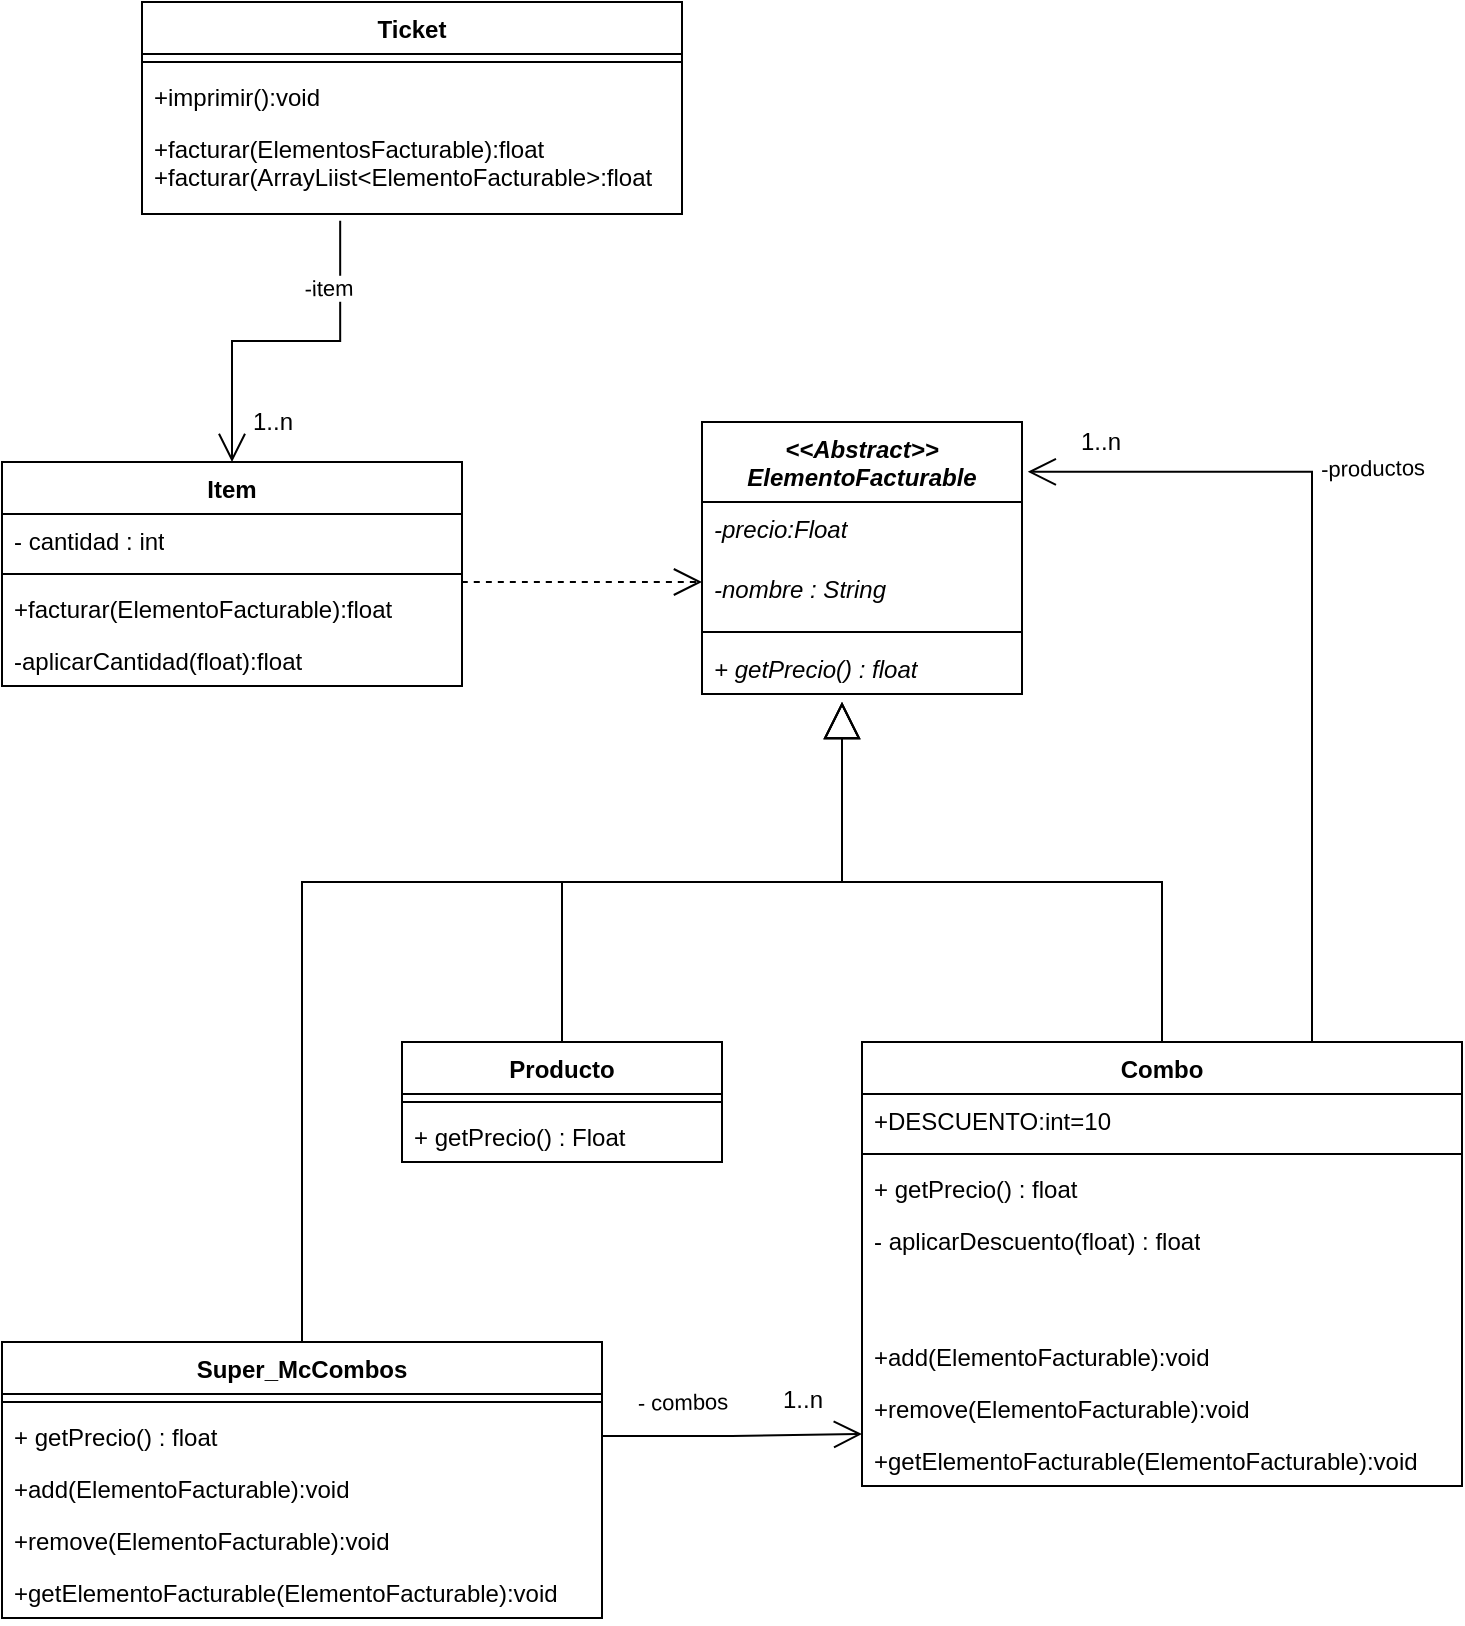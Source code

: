 <mxfile scale="1" border="0" version="24.4.4" type="device" pages="2">
  <diagram id="orc8ZMY6p3qLg9gD0FWP" name="uml ">
    <mxGraphModel dx="880" dy="1675" grid="1" gridSize="10" guides="1" tooltips="1" connect="1" arrows="1" fold="1" page="1" pageScale="1" pageWidth="827" pageHeight="1169" math="0" shadow="0">
      <root>
        <mxCell id="0" />
        <mxCell id="1" parent="0" />
        <mxCell id="GDyEz23u9EBB7qL83upr-1" value="Producto" style="swimlane;fontStyle=1;align=center;verticalAlign=top;childLayout=stackLayout;horizontal=1;startSize=26;horizontalStack=0;resizeParent=1;resizeParentMax=0;resizeLast=0;collapsible=1;marginBottom=0;whiteSpace=wrap;html=1;" parent="1" vertex="1">
          <mxGeometry x="240" y="320" width="160" height="60" as="geometry" />
        </mxCell>
        <mxCell id="GDyEz23u9EBB7qL83upr-4" value="" style="line;strokeWidth=1;fillColor=none;align=left;verticalAlign=middle;spacingTop=-1;spacingLeft=3;spacingRight=3;rotatable=0;labelPosition=right;points=[];portConstraint=eastwest;strokeColor=inherit;" parent="GDyEz23u9EBB7qL83upr-1" vertex="1">
          <mxGeometry y="26" width="160" height="8" as="geometry" />
        </mxCell>
        <mxCell id="GDyEz23u9EBB7qL83upr-6" value="+ getPrecio() : Float" style="text;strokeColor=none;fillColor=none;align=left;verticalAlign=top;spacingLeft=4;spacingRight=4;overflow=hidden;rotatable=0;points=[[0,0.5],[1,0.5]];portConstraint=eastwest;whiteSpace=wrap;html=1;" parent="GDyEz23u9EBB7qL83upr-1" vertex="1">
          <mxGeometry y="34" width="160" height="26" as="geometry" />
        </mxCell>
        <mxCell id="GDyEz23u9EBB7qL83upr-7" value="Ticket" style="swimlane;fontStyle=1;align=center;verticalAlign=top;childLayout=stackLayout;horizontal=1;startSize=26;horizontalStack=0;resizeParent=1;resizeParentMax=0;resizeLast=0;collapsible=1;marginBottom=0;whiteSpace=wrap;html=1;" parent="1" vertex="1">
          <mxGeometry x="110" y="-200" width="270" height="106" as="geometry" />
        </mxCell>
        <mxCell id="GDyEz23u9EBB7qL83upr-8" value="" style="line;strokeWidth=1;fillColor=none;align=left;verticalAlign=middle;spacingTop=-1;spacingLeft=3;spacingRight=3;rotatable=0;labelPosition=right;points=[];portConstraint=eastwest;strokeColor=inherit;" parent="GDyEz23u9EBB7qL83upr-7" vertex="1">
          <mxGeometry y="26" width="270" height="8" as="geometry" />
        </mxCell>
        <mxCell id="_eo5qt9s9OlU-vngNVqA-1" value="+imprimir():void" style="text;strokeColor=none;fillColor=none;align=left;verticalAlign=top;spacingLeft=4;spacingRight=4;overflow=hidden;rotatable=0;points=[[0,0.5],[1,0.5]];portConstraint=eastwest;whiteSpace=wrap;html=1;" parent="GDyEz23u9EBB7qL83upr-7" vertex="1">
          <mxGeometry y="34" width="270" height="26" as="geometry" />
        </mxCell>
        <mxCell id="GDyEz23u9EBB7qL83upr-9" value="+facturar(ElementosFacturable):float&lt;span style=&quot;color: rgba(0, 0, 0, 0); font-family: monospace; font-size: 0px; text-wrap: nowrap;&quot;&gt;%3CmxGraphModel%3E%3Croot%3E%3CmxCell%20id%3D%220%22%2F%3E%3CmxCell%20id%3D%221%22%20parent%3D%220%22%2F%3E%3CmxCell%20id%3D%222%22%20value%3D%22%2Badd(Ele%26lt%3Bspan%20style%3D%26quot%3Bcolor%3A%20rgba(0%2C%200%2C%200%2C%200)%3B%20font-family%3A%20monospace%3B%20font-size%3A%200px%3B%20text-wrap%3A%20nowrap%3B%26quot%3B%26gt%3B%253CmxGraphModel%253E%253Croot%253E%253CmxCell%2520id%253D%25220%2522%252F%253E%253CmxCell%2520id%253D%25221%2522%2520parent%253D%25220%2522%252F%253E%253CmxCell%2520id%253D%25222%2522%2520value%253D%2522%252B%2520getPrecio()%2520%253A%2520float%2522%2520style%253D%2522text%253BstrokeColor%253Dnone%253BfillColor%253Dnone%253Balign%253Dleft%253BverticalAlign%253Dtop%253BspacingLeft%253D4%253BspacingRight%253D4%253Boverflow%253Dhidden%253Brotatable%253D0%253Bpoints%253D%255B%255B0%252C0.5%255D%252C%255B1%252C0.5%255D%255D%253BportConstraint%253Deastwest%253BwhiteSpace%253Dwrap%253Bhtml%253D1%253B%2522%2520vertex%253D%25221%2522%2520parent%253D%25221%2522%253E%253CmxGeometry%2520x%253D%2522470%2522%2520y%253D%2522380%2522%2520width%253D%2522200%2522%2520height%253D%252226%2522%2520as%253D%2522geometry%2522%252F%253E%253C%252FmxCell%253E%253C%252Froot%253E%253C%252FmxGraphModel%253E%26lt%3B%2Fspan%26gt%3BmentoFacturable)%3Avoid%26lt%3Bspan%20style%3D%26quot%3Bcolor%3A%20rgba(0%2C%200%2C%200%2C%200)%3B%20font-family%3A%20monospace%3B%20font-size%3A%200px%3B%20text-wrap%3A%20nowrap%3B%26quot%3B%26gt%3B%253CmxGraphModel%253E%253Croot%253E%253CmxCell%2520id%253D%25220%2522%252F%253E%253CmxCell%2520id%253D%25221%2522%2520parent%253D%25220%2522%252F%253E%253CmxCell%2520id%253D%25222%2522%2520value%253D%2522%252B%2520getPrecio()%2520%253A%2520float%2522%2520style%253D%2522text%253BstrokeColor%253Dnone%253BfillColor%253Dnone%253Balign%253Dleft%253BverticalAlign%253Dtop%253BspacingLeft%253D4%253BspacingRight%253D4%253Boverflow%253Dhidden%253Brotatable%253D0%253Bpoints%253D%255B%255B0%252C0.5%255D%252C%255B1%252C0.5%255D%255D%253BportConstraint%253Deastwest%253BwhiteSpace%253Dwrap%253Bhtml%253D1%253B%2522%2520vertex%253D%25221%2522%2520parent%253D%25221%2522%253E%253CmxGeometry%2520x%253D%2522470%2522%2520y%253D%2522380%2522%2520width%253D%2522200%2522%2520height%253D%252226%2522%2520as%253D%2522geometry%2522%252F%253E%253C%252FmxCell%253E%253C%252Froot%253E%253C%252FmxGraphModel%253E%26lt%3B%2Fspan%26gt%3B%22%20style%3D%22text%3BstrokeColor%3Dnone%3BfillColor%3Dnone%3Balign%3Dleft%3BverticalAlign%3Dtop%3BspacingLeft%3D4%3BspacingRight%3D4%3Boverflow%3Dhidden%3Brotatable%3D0%3Bpoints%3D%5B%5B0%2C0.5%5D%2C%5B1%2C0.5%5D%5D%3BportConstraint%3Deastwest%3BwhiteSpace%3Dwrap%3Bhtml%3D1%3B%22%20vertex%3D%221%22%20parent%3D%221%22%3E%3CmxGeometry%20x%3D%22470%22%20y%3D%22464%22%20width%3D%22200%22%20height%3D%2226%22%20as%3D%22geometry%22%2F%3E%3C%2FmxCell%3E%3C%2Froot%3E%3C%2FmxGraphModel%3E&lt;/span&gt;&lt;div&gt;+facturar(ArrayLiist&amp;lt;ElementoFacturable&amp;gt;:float&lt;/div&gt;" style="text;strokeColor=none;fillColor=none;align=left;verticalAlign=top;spacingLeft=4;spacingRight=4;overflow=hidden;rotatable=0;points=[[0,0.5],[1,0.5]];portConstraint=eastwest;whiteSpace=wrap;html=1;" parent="GDyEz23u9EBB7qL83upr-7" vertex="1">
          <mxGeometry y="60" width="270" height="46" as="geometry" />
        </mxCell>
        <mxCell id="GDyEz23u9EBB7qL83upr-10" value="Combo" style="swimlane;fontStyle=1;align=center;verticalAlign=top;childLayout=stackLayout;horizontal=1;startSize=26;horizontalStack=0;resizeParent=1;resizeParentMax=0;resizeLast=0;collapsible=1;marginBottom=0;whiteSpace=wrap;html=1;" parent="1" vertex="1">
          <mxGeometry x="470" y="320" width="300" height="222" as="geometry">
            <mxRectangle x="610" y="250" width="100" height="30" as="alternateBounds" />
          </mxGeometry>
        </mxCell>
        <mxCell id="GDyEz23u9EBB7qL83upr-12" value="+DESCUENTO:int=10" style="text;strokeColor=none;fillColor=none;align=left;verticalAlign=top;spacingLeft=4;spacingRight=4;overflow=hidden;rotatable=0;points=[[0,0.5],[1,0.5]];portConstraint=eastwest;whiteSpace=wrap;html=1;" parent="GDyEz23u9EBB7qL83upr-10" vertex="1">
          <mxGeometry y="26" width="300" height="26" as="geometry" />
        </mxCell>
        <mxCell id="GDyEz23u9EBB7qL83upr-13" value="" style="line;strokeWidth=1;fillColor=none;align=left;verticalAlign=middle;spacingTop=-1;spacingLeft=3;spacingRight=3;rotatable=0;labelPosition=right;points=[];portConstraint=eastwest;strokeColor=inherit;" parent="GDyEz23u9EBB7qL83upr-10" vertex="1">
          <mxGeometry y="52" width="300" height="8" as="geometry" />
        </mxCell>
        <mxCell id="GDyEz23u9EBB7qL83upr-15" value="+ getPrecio() : float" style="text;strokeColor=none;fillColor=none;align=left;verticalAlign=top;spacingLeft=4;spacingRight=4;overflow=hidden;rotatable=0;points=[[0,0.5],[1,0.5]];portConstraint=eastwest;whiteSpace=wrap;html=1;" parent="GDyEz23u9EBB7qL83upr-10" vertex="1">
          <mxGeometry y="60" width="300" height="26" as="geometry" />
        </mxCell>
        <mxCell id="GDyEz23u9EBB7qL83upr-16" value="- aplicarDescuento(float) : float" style="text;strokeColor=none;fillColor=none;align=left;verticalAlign=top;spacingLeft=4;spacingRight=4;overflow=hidden;rotatable=0;points=[[0,0.5],[1,0.5]];portConstraint=eastwest;whiteSpace=wrap;html=1;" parent="GDyEz23u9EBB7qL83upr-10" vertex="1">
          <mxGeometry y="86" width="300" height="58" as="geometry" />
        </mxCell>
        <mxCell id="2OPsVUN-Ei5r5OBtt2cH-13" value="+add(Ele&lt;span style=&quot;color: rgba(0, 0, 0, 0); font-family: monospace; font-size: 0px; text-wrap: nowrap;&quot;&gt;%3CmxGraphModel%3E%3Croot%3E%3CmxCell%20id%3D%220%22%2F%3E%3CmxCell%20id%3D%221%22%20parent%3D%220%22%2F%3E%3CmxCell%20id%3D%222%22%20value%3D%22%2B%20getPrecio()%20%3A%20float%22%20style%3D%22text%3BstrokeColor%3Dnone%3BfillColor%3Dnone%3Balign%3Dleft%3BverticalAlign%3Dtop%3BspacingLeft%3D4%3BspacingRight%3D4%3Boverflow%3Dhidden%3Brotatable%3D0%3Bpoints%3D%5B%5B0%2C0.5%5D%2C%5B1%2C0.5%5D%5D%3BportConstraint%3Deastwest%3BwhiteSpace%3Dwrap%3Bhtml%3D1%3B%22%20vertex%3D%221%22%20parent%3D%221%22%3E%3CmxGeometry%20x%3D%22470%22%20y%3D%22380%22%20width%3D%22200%22%20height%3D%2226%22%20as%3D%22geometry%22%2F%3E%3C%2FmxCell%3E%3C%2Froot%3E%3C%2FmxGraphModel%3E&lt;/span&gt;mentoFacturable):void&lt;span style=&quot;color: rgba(0, 0, 0, 0); font-family: monospace; font-size: 0px; text-wrap: nowrap;&quot;&gt;%3CmxGraphModel%3E%3Croot%3E%3CmxCell%20id%3D%220%22%2F%3E%3CmxCell%20id%3D%221%22%20parent%3D%220%22%2F%3E%3CmxCell%20id%3D%222%22%20value%3D%22%2B%20getPrecio()%20%3A%20float%22%20style%3D%22text%3BstrokeColor%3Dnone%3BfillColor%3Dnone%3Balign%3Dleft%3BverticalAlign%3Dtop%3BspacingLeft%3D4%3BspacingRight%3D4%3Boverflow%3Dhidden%3Brotatable%3D0%3Bpoints%3D%5B%5B0%2C0.5%5D%2C%5B1%2C0.5%5D%5D%3BportConstraint%3Deastwest%3BwhiteSpace%3Dwrap%3Bhtml%3D1%3B%22%20vertex%3D%221%22%20parent%3D%221%22%3E%3CmxGeometry%20x%3D%22470%22%20y%3D%22380%22%20width%3D%22200%22%20height%3D%2226%22%20as%3D%22geometry%22%2F%3E%3C%2FmxCell%3E%3C%2Froot%3E%3C%2FmxGraphModel%3E&lt;/span&gt;" style="text;strokeColor=none;fillColor=none;align=left;verticalAlign=top;spacingLeft=4;spacingRight=4;overflow=hidden;rotatable=0;points=[[0,0.5],[1,0.5]];portConstraint=eastwest;whiteSpace=wrap;html=1;" parent="GDyEz23u9EBB7qL83upr-10" vertex="1">
          <mxGeometry y="144" width="300" height="26" as="geometry" />
        </mxCell>
        <mxCell id="2OPsVUN-Ei5r5OBtt2cH-14" value="+remove(ElementoF&lt;span style=&quot;color: rgba(0, 0, 0, 0); font-family: monospace; font-size: 0px; text-wrap: nowrap;&quot;&gt;%3CmxGraphModel%3E%3Croot%3E%3CmxCell%20id%3D%220%22%2F%3E%3CmxCell%20id%3D%221%22%20parent%3D%220%22%2F%3E%3CmxCell%20id%3D%222%22%20value%3D%22%2Badd(Ele%26lt%3Bspan%20style%3D%26quot%3Bcolor%3A%20rgba(0%2C%200%2C%200%2C%200)%3B%20font-family%3A%20monospace%3B%20font-size%3A%200px%3B%20text-wrap%3A%20nowrap%3B%26quot%3B%26gt%3B%253CmxGraphModel%253E%253Croot%253E%253CmxCell%2520id%253D%25220%2522%252F%253E%253CmxCell%2520id%253D%25221%2522%2520parent%253D%25220%2522%252F%253E%253CmxCell%2520id%253D%25222%2522%2520value%253D%2522%252B%2520getPrecio()%2520%253A%2520float%2522%2520style%253D%2522text%253BstrokeColor%253Dnone%253BfillColor%253Dnone%253Balign%253Dleft%253BverticalAlign%253Dtop%253BspacingLeft%253D4%253BspacingRight%253D4%253Boverflow%253Dhidden%253Brotatable%253D0%253Bpoints%253D%255B%255B0%252C0.5%255D%252C%255B1%252C0.5%255D%255D%253BportConstraint%253Deastwest%253BwhiteSpace%253Dwrap%253Bhtml%253D1%253B%2522%2520vertex%253D%25221%2522%2520parent%253D%25221%2522%253E%253CmxGeometry%2520x%253D%2522470%2522%2520y%253D%2522380%2522%2520width%253D%2522200%2522%2520height%253D%252226%2522%2520as%253D%2522geometry%2522%252F%253E%253C%252FmxCell%253E%253C%252Froot%253E%253C%252FmxGraphModel%253E%26lt%3B%2Fspan%26gt%3BmentoFacturable)%3Avoid%26lt%3Bspan%20style%3D%26quot%3Bcolor%3A%20rgba(0%2C%200%2C%200%2C%200)%3B%20font-family%3A%20monospace%3B%20font-size%3A%200px%3B%20text-wrap%3A%20nowrap%3B%26quot%3B%26gt%3B%253CmxGraphModel%253E%253Croot%253E%253CmxCell%2520id%253D%25220%2522%252F%253E%253CmxCell%2520id%253D%25221%2522%2520parent%253D%25220%2522%252F%253E%253CmxCell%2520id%253D%25222%2522%2520value%253D%2522%252B%2520getPrecio()%2520%253A%2520float%2522%2520style%253D%2522text%253BstrokeColor%253Dnone%253BfillColor%253Dnone%253Balign%253Dleft%253BverticalAlign%253Dtop%253BspacingLeft%253D4%253BspacingRight%253D4%253Boverflow%253Dhidden%253Brotatable%253D0%253Bpoints%253D%255B%255B0%252C0.5%255D%252C%255B1%252C0.5%255D%255D%253BportConstraint%253Deastwest%253BwhiteSpace%253Dwrap%253Bhtml%253D1%253B%2522%2520vertex%253D%25221%2522%2520parent%253D%25221%2522%253E%253CmxGeometry%2520x%253D%2522470%2522%2520y%253D%2522380%2522%2520width%253D%2522200%2522%2520height%253D%252226%2522%2520as%253D%2522geometry%2522%252F%253E%253C%252FmxCell%253E%253C%252Froot%253E%253C%252FmxGraphModel%253E%26lt%3B%2Fspan%26gt%3B%22%20style%3D%22text%3BstrokeColor%3Dnone%3BfillColor%3Dnone%3Balign%3Dleft%3BverticalAlign%3Dtop%3BspacingLeft%3D4%3BspacingRight%3D4%3Boverflow%3Dhidden%3Brotatable%3D0%3Bpoints%3D%5B%5B0%2C0.5%5D%2C%5B1%2C0.5%5D%5D%3BportConstraint%3Deastwest%3BwhiteSpace%3Dwrap%3Bhtml%3D1%3B%22%20vertex%3D%221%22%20parent%3D%221%22%3E%3CmxGeometry%20x%3D%22470%22%20y%3D%22464%22%20width%3D%22200%22%20height%3D%2226%22%20as%3D%22geometry%22%2F%3E%3C%2FmxCell%3E%3C%2Froot%3E%3C%2FmxGraphModel%3E&lt;/span&gt;acturable):void" style="text;strokeColor=none;fillColor=none;align=left;verticalAlign=top;spacingLeft=4;spacingRight=4;overflow=hidden;rotatable=0;points=[[0,0.5],[1,0.5]];portConstraint=eastwest;whiteSpace=wrap;html=1;" parent="GDyEz23u9EBB7qL83upr-10" vertex="1">
          <mxGeometry y="170" width="300" height="26" as="geometry" />
        </mxCell>
        <mxCell id="2OPsVUN-Ei5r5OBtt2cH-15" value="+getElementoFacturable(ElementoFacturable):void" style="text;strokeColor=none;fillColor=none;align=left;verticalAlign=top;spacingLeft=4;spacingRight=4;overflow=hidden;rotatable=0;points=[[0,0.5],[1,0.5]];portConstraint=eastwest;whiteSpace=wrap;html=1;" parent="GDyEz23u9EBB7qL83upr-10" vertex="1">
          <mxGeometry y="196" width="300" height="26" as="geometry" />
        </mxCell>
        <mxCell id="GDyEz23u9EBB7qL83upr-17" value="&lt;div&gt;&amp;lt;&amp;lt;Abstract&amp;gt;&amp;gt;&lt;/div&gt;ElementoFacturable&lt;div&gt;&lt;br/&gt;&lt;/div&gt;" style="swimlane;fontStyle=3;align=center;verticalAlign=top;childLayout=stackLayout;horizontal=1;startSize=40;horizontalStack=0;resizeParent=1;resizeParentMax=0;resizeLast=0;collapsible=1;marginBottom=0;whiteSpace=wrap;html=1;" parent="1" vertex="1">
          <mxGeometry x="390" y="10" width="160" height="136" as="geometry" />
        </mxCell>
        <mxCell id="2OPsVUN-Ei5r5OBtt2cH-5" value="-precio:Float" style="text;strokeColor=none;fillColor=none;align=left;verticalAlign=top;spacingLeft=4;spacingRight=4;overflow=hidden;rotatable=0;points=[[0,0.5],[1,0.5]];portConstraint=eastwest;whiteSpace=wrap;html=1;fontStyle=2" parent="GDyEz23u9EBB7qL83upr-17" vertex="1">
          <mxGeometry y="40" width="160" height="30" as="geometry" />
        </mxCell>
        <mxCell id="2OPsVUN-Ei5r5OBtt2cH-4" value="-nombre : String&lt;span style=&quot;color: rgba(0, 0, 0, 0); font-family: monospace; font-size: 0px; font-style: normal; text-wrap: nowrap;&quot;&gt;%3CmxGraphModel%3E%3Croot%3E%3CmxCell%20id%3D%220%22%2F%3E%3CmxCell%20id%3D%221%22%20parent%3D%220%22%2F%3E%3CmxCell%20id%3D%222%22%20value%3D%22%2B%20getPrecio()%20%3A%20double%22%20style%3D%22text%3BstrokeColor%3Dnone%3BfillColor%3Dnone%3Balign%3Dleft%3BverticalAlign%3Dtop%3BspacingLeft%3D4%3BspacingRight%3D4%3Boverflow%3Dhidden%3Brotatable%3D0%3Bpoints%3D%5B%5B0%2C0.5%5D%2C%5B1%2C0.5%5D%5D%3BportConstraint%3Deastwest%3BwhiteSpace%3Dwrap%3Bhtml%3D1%3BfontStyle%3D2%22%20vertex%3D%221%22%20parent%3D%221%22%3E%3CmxGeometry%20x%3D%22400%22%20y%3D%22134%22%20width%3D%22160%22%20height%3D%2226%22%20as%3D%22geometry%22%2F%3E%3C%2FmxCell%3E%3C%2Froot%3E%3C%2FmxGraphModel%3E&lt;/span&gt;" style="text;strokeColor=none;fillColor=none;align=left;verticalAlign=top;spacingLeft=4;spacingRight=4;overflow=hidden;rotatable=0;points=[[0,0.5],[1,0.5]];portConstraint=eastwest;whiteSpace=wrap;html=1;fontStyle=2" parent="GDyEz23u9EBB7qL83upr-17" vertex="1">
          <mxGeometry y="70" width="160" height="30" as="geometry" />
        </mxCell>
        <mxCell id="GDyEz23u9EBB7qL83upr-18" value="" style="line;strokeWidth=1;fillColor=none;align=left;verticalAlign=middle;spacingTop=-1;spacingLeft=3;spacingRight=3;rotatable=0;labelPosition=right;points=[];portConstraint=eastwest;strokeColor=inherit;" parent="GDyEz23u9EBB7qL83upr-17" vertex="1">
          <mxGeometry y="100" width="160" height="10" as="geometry" />
        </mxCell>
        <mxCell id="GDyEz23u9EBB7qL83upr-20" value="+ getPrecio() : float" style="text;strokeColor=none;fillColor=none;align=left;verticalAlign=top;spacingLeft=4;spacingRight=4;overflow=hidden;rotatable=0;points=[[0,0.5],[1,0.5]];portConstraint=eastwest;whiteSpace=wrap;html=1;fontStyle=2" parent="GDyEz23u9EBB7qL83upr-17" vertex="1">
          <mxGeometry y="110" width="160" height="26" as="geometry" />
        </mxCell>
        <mxCell id="GDyEz23u9EBB7qL83upr-24" value="Item" style="swimlane;fontStyle=1;align=center;verticalAlign=top;childLayout=stackLayout;horizontal=1;startSize=26;horizontalStack=0;resizeParent=1;resizeParentMax=0;resizeLast=0;collapsible=1;marginBottom=0;whiteSpace=wrap;html=1;" parent="1" vertex="1">
          <mxGeometry x="40" y="30" width="230" height="112" as="geometry" />
        </mxCell>
        <mxCell id="GDyEz23u9EBB7qL83upr-25" value="- cantidad : int" style="text;strokeColor=none;fillColor=none;align=left;verticalAlign=top;spacingLeft=4;spacingRight=4;overflow=hidden;rotatable=0;points=[[0,0.5],[1,0.5]];portConstraint=eastwest;whiteSpace=wrap;html=1;" parent="GDyEz23u9EBB7qL83upr-24" vertex="1">
          <mxGeometry y="26" width="230" height="26" as="geometry" />
        </mxCell>
        <mxCell id="GDyEz23u9EBB7qL83upr-26" value="" style="line;strokeWidth=1;fillColor=none;align=left;verticalAlign=middle;spacingTop=-1;spacingLeft=3;spacingRight=3;rotatable=0;labelPosition=right;points=[];portConstraint=eastwest;strokeColor=inherit;" parent="GDyEz23u9EBB7qL83upr-24" vertex="1">
          <mxGeometry y="52" width="230" height="8" as="geometry" />
        </mxCell>
        <mxCell id="2OPsVUN-Ei5r5OBtt2cH-12" value="+facturar(ElementoFacturable):float" style="text;strokeColor=none;fillColor=none;align=left;verticalAlign=top;spacingLeft=4;spacingRight=4;overflow=hidden;rotatable=0;points=[[0,0.5],[1,0.5]];portConstraint=eastwest;whiteSpace=wrap;html=1;" parent="GDyEz23u9EBB7qL83upr-24" vertex="1">
          <mxGeometry y="60" width="230" height="26" as="geometry" />
        </mxCell>
        <mxCell id="GDyEz23u9EBB7qL83upr-27" value="-aplicarCantidad(float):float" style="text;strokeColor=none;fillColor=none;align=left;verticalAlign=top;spacingLeft=4;spacingRight=4;overflow=hidden;rotatable=0;points=[[0,0.5],[1,0.5]];portConstraint=eastwest;whiteSpace=wrap;html=1;" parent="GDyEz23u9EBB7qL83upr-24" vertex="1">
          <mxGeometry y="86" width="230" height="26" as="geometry" />
        </mxCell>
        <mxCell id="GDyEz23u9EBB7qL83upr-28" value="" style="endArrow=open;endFill=1;endSize=12;html=1;rounded=0;edgeStyle=elbowEdgeStyle;elbow=vertical;exitX=0.367;exitY=1.073;exitDx=0;exitDy=0;exitPerimeter=0;entryX=0.5;entryY=0;entryDx=0;entryDy=0;" parent="1" source="GDyEz23u9EBB7qL83upr-9" target="GDyEz23u9EBB7qL83upr-24" edge="1">
          <mxGeometry width="160" relative="1" as="geometry">
            <mxPoint x="170" y="258.21" as="sourcePoint" />
            <mxPoint x="170.08" y="116.004" as="targetPoint" />
          </mxGeometry>
        </mxCell>
        <mxCell id="GDyEz23u9EBB7qL83upr-32" value="-item" style="edgeLabel;html=1;align=center;verticalAlign=middle;resizable=0;points=[];rotation=-1;" parent="GDyEz23u9EBB7qL83upr-28" vertex="1" connectable="0">
          <mxGeometry x="0.224" y="-1" relative="1" as="geometry">
            <mxPoint x="41" y="-26" as="offset" />
          </mxGeometry>
        </mxCell>
        <mxCell id="2OPsVUN-Ei5r5OBtt2cH-1" value="1..n" style="edgeLabel;html=1;align=center;verticalAlign=middle;resizable=0;points=[];fontSize=12;rotation=0;" parent="GDyEz23u9EBB7qL83upr-28" vertex="1" connectable="0">
          <mxGeometry x="0.763" y="1" relative="1" as="geometry">
            <mxPoint x="19" as="offset" />
          </mxGeometry>
        </mxCell>
        <mxCell id="2OPsVUN-Ei5r5OBtt2cH-2" value="" style="endArrow=open;endSize=12;dashed=1;html=1;rounded=0;fontSize=12;curved=1;" parent="1" edge="1">
          <mxGeometry width="160" relative="1" as="geometry">
            <mxPoint x="270" y="90" as="sourcePoint" />
            <mxPoint x="390" y="90" as="targetPoint" />
          </mxGeometry>
        </mxCell>
        <mxCell id="2OPsVUN-Ei5r5OBtt2cH-7" value="" style="endArrow=block;endSize=16;endFill=0;html=1;rounded=0;fontSize=12;edgeStyle=elbowEdgeStyle;elbow=vertical;exitX=0.5;exitY=0;exitDx=0;exitDy=0;" parent="1" source="GDyEz23u9EBB7qL83upr-10" edge="1">
          <mxGeometry width="160" relative="1" as="geometry">
            <mxPoint x="560" y="316" as="sourcePoint" />
            <mxPoint x="460" y="150" as="targetPoint" />
            <Array as="points">
              <mxPoint x="510" y="240" />
            </Array>
          </mxGeometry>
        </mxCell>
        <mxCell id="2OPsVUN-Ei5r5OBtt2cH-8" value="" style="endArrow=block;endSize=16;endFill=0;html=1;rounded=0;fontSize=12;edgeStyle=elbowEdgeStyle;elbow=vertical;" parent="1" edge="1">
          <mxGeometry width="160" relative="1" as="geometry">
            <mxPoint x="320" y="320" as="sourcePoint" />
            <mxPoint x="460" y="150" as="targetPoint" />
            <Array as="points">
              <mxPoint x="390" y="240" />
            </Array>
          </mxGeometry>
        </mxCell>
        <mxCell id="2OPsVUN-Ei5r5OBtt2cH-9" value="" style="endArrow=open;endFill=1;endSize=12;html=1;rounded=0;edgeStyle=elbowEdgeStyle;exitX=0.75;exitY=0;exitDx=0;exitDy=0;entryX=1.018;entryY=0.183;entryDx=0;entryDy=0;entryPerimeter=0;" parent="1" source="GDyEz23u9EBB7qL83upr-10" target="GDyEz23u9EBB7qL83upr-17" edge="1">
          <mxGeometry width="160" relative="1" as="geometry">
            <mxPoint x="699.36" y="359" as="sourcePoint" />
            <mxPoint x="580.0" y="37.064" as="targetPoint" />
            <Array as="points">
              <mxPoint x="695" y="170" />
            </Array>
          </mxGeometry>
        </mxCell>
        <mxCell id="2OPsVUN-Ei5r5OBtt2cH-10" value="-productos" style="edgeLabel;html=1;align=center;verticalAlign=middle;resizable=0;points=[];rotation=-1;" parent="2OPsVUN-Ei5r5OBtt2cH-9" vertex="1" connectable="0">
          <mxGeometry x="0.224" y="-1" relative="1" as="geometry">
            <mxPoint x="29" y="-26" as="offset" />
          </mxGeometry>
        </mxCell>
        <mxCell id="2OPsVUN-Ei5r5OBtt2cH-11" value="1..n" style="edgeLabel;html=1;align=center;verticalAlign=middle;resizable=0;points=[];fontSize=12;rotation=0;" parent="2OPsVUN-Ei5r5OBtt2cH-9" vertex="1" connectable="0">
          <mxGeometry x="0.763" y="1" relative="1" as="geometry">
            <mxPoint x="-15" y="-16" as="offset" />
          </mxGeometry>
        </mxCell>
        <mxCell id="9hoIde1dWzOsU-bl8LXp-1" value="&lt;b&gt;Super_McCombos&lt;/b&gt;" style="swimlane;fontStyle=1;align=center;verticalAlign=top;childLayout=stackLayout;horizontal=1;startSize=26;horizontalStack=0;resizeParent=1;resizeParentMax=0;resizeLast=0;collapsible=1;marginBottom=0;whiteSpace=wrap;html=1;" vertex="1" parent="1">
          <mxGeometry x="40" y="470" width="300" height="138" as="geometry">
            <mxRectangle x="610" y="250" width="100" height="30" as="alternateBounds" />
          </mxGeometry>
        </mxCell>
        <mxCell id="9hoIde1dWzOsU-bl8LXp-3" value="" style="line;strokeWidth=1;fillColor=none;align=left;verticalAlign=middle;spacingTop=-1;spacingLeft=3;spacingRight=3;rotatable=0;labelPosition=right;points=[];portConstraint=eastwest;strokeColor=inherit;" vertex="1" parent="9hoIde1dWzOsU-bl8LXp-1">
          <mxGeometry y="26" width="300" height="8" as="geometry" />
        </mxCell>
        <mxCell id="9hoIde1dWzOsU-bl8LXp-4" value="+ getPrecio() : float" style="text;strokeColor=none;fillColor=none;align=left;verticalAlign=top;spacingLeft=4;spacingRight=4;overflow=hidden;rotatable=0;points=[[0,0.5],[1,0.5]];portConstraint=eastwest;whiteSpace=wrap;html=1;" vertex="1" parent="9hoIde1dWzOsU-bl8LXp-1">
          <mxGeometry y="34" width="300" height="26" as="geometry" />
        </mxCell>
        <mxCell id="9hoIde1dWzOsU-bl8LXp-6" value="+add(Ele&lt;span style=&quot;color: rgba(0, 0, 0, 0); font-family: monospace; font-size: 0px; text-wrap: nowrap;&quot;&gt;%3CmxGraphModel%3E%3Croot%3E%3CmxCell%20id%3D%220%22%2F%3E%3CmxCell%20id%3D%221%22%20parent%3D%220%22%2F%3E%3CmxCell%20id%3D%222%22%20value%3D%22%2B%20getPrecio()%20%3A%20float%22%20style%3D%22text%3BstrokeColor%3Dnone%3BfillColor%3Dnone%3Balign%3Dleft%3BverticalAlign%3Dtop%3BspacingLeft%3D4%3BspacingRight%3D4%3Boverflow%3Dhidden%3Brotatable%3D0%3Bpoints%3D%5B%5B0%2C0.5%5D%2C%5B1%2C0.5%5D%5D%3BportConstraint%3Deastwest%3BwhiteSpace%3Dwrap%3Bhtml%3D1%3B%22%20vertex%3D%221%22%20parent%3D%221%22%3E%3CmxGeometry%20x%3D%22470%22%20y%3D%22380%22%20width%3D%22200%22%20height%3D%2226%22%20as%3D%22geometry%22%2F%3E%3C%2FmxCell%3E%3C%2Froot%3E%3C%2FmxGraphModel%3E&lt;/span&gt;mentoFacturable):void&lt;span style=&quot;color: rgba(0, 0, 0, 0); font-family: monospace; font-size: 0px; text-wrap: nowrap;&quot;&gt;%3CmxGraphModel%3E%3Croot%3E%3CmxCell%20id%3D%220%22%2F%3E%3CmxCell%20id%3D%221%22%20parent%3D%220%22%2F%3E%3CmxCell%20id%3D%222%22%20value%3D%22%2B%20getPrecio()%20%3A%20float%22%20style%3D%22text%3BstrokeColor%3Dnone%3BfillColor%3Dnone%3Balign%3Dleft%3BverticalAlign%3Dtop%3BspacingLeft%3D4%3BspacingRight%3D4%3Boverflow%3Dhidden%3Brotatable%3D0%3Bpoints%3D%5B%5B0%2C0.5%5D%2C%5B1%2C0.5%5D%5D%3BportConstraint%3Deastwest%3BwhiteSpace%3Dwrap%3Bhtml%3D1%3B%22%20vertex%3D%221%22%20parent%3D%221%22%3E%3CmxGeometry%20x%3D%22470%22%20y%3D%22380%22%20width%3D%22200%22%20height%3D%2226%22%20as%3D%22geometry%22%2F%3E%3C%2FmxCell%3E%3C%2Froot%3E%3C%2FmxGraphModel%3E&lt;/span&gt;" style="text;strokeColor=none;fillColor=none;align=left;verticalAlign=top;spacingLeft=4;spacingRight=4;overflow=hidden;rotatable=0;points=[[0,0.5],[1,0.5]];portConstraint=eastwest;whiteSpace=wrap;html=1;" vertex="1" parent="9hoIde1dWzOsU-bl8LXp-1">
          <mxGeometry y="60" width="300" height="26" as="geometry" />
        </mxCell>
        <mxCell id="9hoIde1dWzOsU-bl8LXp-7" value="+remove(ElementoF&lt;span style=&quot;color: rgba(0, 0, 0, 0); font-family: monospace; font-size: 0px; text-wrap: nowrap;&quot;&gt;%3CmxGraphModel%3E%3Croot%3E%3CmxCell%20id%3D%220%22%2F%3E%3CmxCell%20id%3D%221%22%20parent%3D%220%22%2F%3E%3CmxCell%20id%3D%222%22%20value%3D%22%2Badd(Ele%26lt%3Bspan%20style%3D%26quot%3Bcolor%3A%20rgba(0%2C%200%2C%200%2C%200)%3B%20font-family%3A%20monospace%3B%20font-size%3A%200px%3B%20text-wrap%3A%20nowrap%3B%26quot%3B%26gt%3B%253CmxGraphModel%253E%253Croot%253E%253CmxCell%2520id%253D%25220%2522%252F%253E%253CmxCell%2520id%253D%25221%2522%2520parent%253D%25220%2522%252F%253E%253CmxCell%2520id%253D%25222%2522%2520value%253D%2522%252B%2520getPrecio()%2520%253A%2520float%2522%2520style%253D%2522text%253BstrokeColor%253Dnone%253BfillColor%253Dnone%253Balign%253Dleft%253BverticalAlign%253Dtop%253BspacingLeft%253D4%253BspacingRight%253D4%253Boverflow%253Dhidden%253Brotatable%253D0%253Bpoints%253D%255B%255B0%252C0.5%255D%252C%255B1%252C0.5%255D%255D%253BportConstraint%253Deastwest%253BwhiteSpace%253Dwrap%253Bhtml%253D1%253B%2522%2520vertex%253D%25221%2522%2520parent%253D%25221%2522%253E%253CmxGeometry%2520x%253D%2522470%2522%2520y%253D%2522380%2522%2520width%253D%2522200%2522%2520height%253D%252226%2522%2520as%253D%2522geometry%2522%252F%253E%253C%252FmxCell%253E%253C%252Froot%253E%253C%252FmxGraphModel%253E%26lt%3B%2Fspan%26gt%3BmentoFacturable)%3Avoid%26lt%3Bspan%20style%3D%26quot%3Bcolor%3A%20rgba(0%2C%200%2C%200%2C%200)%3B%20font-family%3A%20monospace%3B%20font-size%3A%200px%3B%20text-wrap%3A%20nowrap%3B%26quot%3B%26gt%3B%253CmxGraphModel%253E%253Croot%253E%253CmxCell%2520id%253D%25220%2522%252F%253E%253CmxCell%2520id%253D%25221%2522%2520parent%253D%25220%2522%252F%253E%253CmxCell%2520id%253D%25222%2522%2520value%253D%2522%252B%2520getPrecio()%2520%253A%2520float%2522%2520style%253D%2522text%253BstrokeColor%253Dnone%253BfillColor%253Dnone%253Balign%253Dleft%253BverticalAlign%253Dtop%253BspacingLeft%253D4%253BspacingRight%253D4%253Boverflow%253Dhidden%253Brotatable%253D0%253Bpoints%253D%255B%255B0%252C0.5%255D%252C%255B1%252C0.5%255D%255D%253BportConstraint%253Deastwest%253BwhiteSpace%253Dwrap%253Bhtml%253D1%253B%2522%2520vertex%253D%25221%2522%2520parent%253D%25221%2522%253E%253CmxGeometry%2520x%253D%2522470%2522%2520y%253D%2522380%2522%2520width%253D%2522200%2522%2520height%253D%252226%2522%2520as%253D%2522geometry%2522%252F%253E%253C%252FmxCell%253E%253C%252Froot%253E%253C%252FmxGraphModel%253E%26lt%3B%2Fspan%26gt%3B%22%20style%3D%22text%3BstrokeColor%3Dnone%3BfillColor%3Dnone%3Balign%3Dleft%3BverticalAlign%3Dtop%3BspacingLeft%3D4%3BspacingRight%3D4%3Boverflow%3Dhidden%3Brotatable%3D0%3Bpoints%3D%5B%5B0%2C0.5%5D%2C%5B1%2C0.5%5D%5D%3BportConstraint%3Deastwest%3BwhiteSpace%3Dwrap%3Bhtml%3D1%3B%22%20vertex%3D%221%22%20parent%3D%221%22%3E%3CmxGeometry%20x%3D%22470%22%20y%3D%22464%22%20width%3D%22200%22%20height%3D%2226%22%20as%3D%22geometry%22%2F%3E%3C%2FmxCell%3E%3C%2Froot%3E%3C%2FmxGraphModel%3E&lt;/span&gt;acturable):void" style="text;strokeColor=none;fillColor=none;align=left;verticalAlign=top;spacingLeft=4;spacingRight=4;overflow=hidden;rotatable=0;points=[[0,0.5],[1,0.5]];portConstraint=eastwest;whiteSpace=wrap;html=1;" vertex="1" parent="9hoIde1dWzOsU-bl8LXp-1">
          <mxGeometry y="86" width="300" height="26" as="geometry" />
        </mxCell>
        <mxCell id="9hoIde1dWzOsU-bl8LXp-8" value="+getElementoFacturable(ElementoFacturable):void" style="text;strokeColor=none;fillColor=none;align=left;verticalAlign=top;spacingLeft=4;spacingRight=4;overflow=hidden;rotatable=0;points=[[0,0.5],[1,0.5]];portConstraint=eastwest;whiteSpace=wrap;html=1;" vertex="1" parent="9hoIde1dWzOsU-bl8LXp-1">
          <mxGeometry y="112" width="300" height="26" as="geometry" />
        </mxCell>
        <mxCell id="9hoIde1dWzOsU-bl8LXp-9" value="" style="endArrow=block;endSize=16;endFill=0;html=1;rounded=0;fontSize=12;edgeStyle=elbowEdgeStyle;elbow=vertical;exitX=0.5;exitY=0;exitDx=0;exitDy=0;" edge="1" parent="1" source="9hoIde1dWzOsU-bl8LXp-1">
          <mxGeometry width="160" relative="1" as="geometry">
            <mxPoint x="330" y="330" as="sourcePoint" />
            <mxPoint x="460" y="150" as="targetPoint" />
            <Array as="points">
              <mxPoint x="330" y="240" />
            </Array>
          </mxGeometry>
        </mxCell>
        <mxCell id="9hoIde1dWzOsU-bl8LXp-10" value="" style="endArrow=open;endFill=1;endSize=12;html=1;rounded=0;edgeStyle=elbowEdgeStyle;entryX=-0.01;entryY=0.769;entryDx=0;entryDy=0;entryPerimeter=0;" edge="1" parent="1" source="9hoIde1dWzOsU-bl8LXp-4">
          <mxGeometry width="160" relative="1" as="geometry">
            <mxPoint x="343.9" y="515.002" as="sourcePoint" />
            <mxPoint x="470" y="516.004" as="targetPoint" />
            <Array as="points" />
          </mxGeometry>
        </mxCell>
        <mxCell id="9hoIde1dWzOsU-bl8LXp-11" value="- combos" style="edgeLabel;html=1;align=center;verticalAlign=middle;resizable=0;points=[];rotation=-1;" vertex="1" connectable="0" parent="9hoIde1dWzOsU-bl8LXp-10">
          <mxGeometry x="0.224" y="-1" relative="1" as="geometry">
            <mxPoint x="-39" y="-17" as="offset" />
          </mxGeometry>
        </mxCell>
        <mxCell id="9hoIde1dWzOsU-bl8LXp-12" value="1..n" style="edgeLabel;html=1;align=center;verticalAlign=middle;resizable=0;points=[];fontSize=12;rotation=0;" vertex="1" connectable="0" parent="9hoIde1dWzOsU-bl8LXp-10">
          <mxGeometry x="0.763" y="1" relative="1" as="geometry">
            <mxPoint x="-15" y="-16" as="offset" />
          </mxGeometry>
        </mxCell>
      </root>
    </mxGraphModel>
  </diagram>
  <diagram name="diagrama de clase  parte 2" id="Yi_WpnTL6bUpCS1SGcIC">
    <mxGraphModel dx="1467" dy="843" grid="1" gridSize="10" guides="1" tooltips="1" connect="1" arrows="1" fold="1" page="1" pageScale="1" pageWidth="850" pageHeight="1100" math="0" shadow="0">
      <root>
        <mxCell id="0" />
        <mxCell id="1" parent="0" />
        <mxCell id="4rFmGe3v8a6TDqKteYHE-102" value="Factura:&lt;div&gt;Factura&lt;/div&gt;" style="shape=umlLifeline;perimeter=lifelinePerimeter;whiteSpace=wrap;html=1;container=1;dropTarget=0;collapsible=0;recursiveResize=0;outlineConnect=0;portConstraint=eastwest;newEdgeStyle={&quot;curved&quot;:0,&quot;rounded&quot;:0};" parent="1" vertex="1">
          <mxGeometry x="80" y="240" width="100" height="600" as="geometry" />
        </mxCell>
        <mxCell id="4rFmGe3v8a6TDqKteYHE-103" value="" style="html=1;points=[[0,0,0,0,5],[0,1,0,0,-5],[1,0,0,0,5],[1,1,0,0,-5]];perimeter=orthogonalPerimeter;outlineConnect=0;targetShapes=umlLifeline;portConstraint=eastwest;newEdgeStyle={&quot;curved&quot;:0,&quot;rounded&quot;:0};" parent="4rFmGe3v8a6TDqKteYHE-102" vertex="1">
          <mxGeometry x="45" y="80" width="10" height="40" as="geometry" />
        </mxCell>
        <mxCell id="4rFmGe3v8a6TDqKteYHE-104" value="+imprimir()" style="html=1;verticalAlign=bottom;endArrow=block;curved=0;rounded=0;entryX=0;entryY=0;entryDx=0;entryDy=5;" parent="4rFmGe3v8a6TDqKteYHE-102" target="4rFmGe3v8a6TDqKteYHE-103" edge="1">
          <mxGeometry relative="1" as="geometry">
            <mxPoint x="-40" y="85" as="sourcePoint" />
          </mxGeometry>
        </mxCell>
        <mxCell id="4rFmGe3v8a6TDqKteYHE-105" value="" style="html=1;verticalAlign=bottom;endArrow=open;dashed=1;endSize=8;curved=0;rounded=0;" parent="4rFmGe3v8a6TDqKteYHE-102" source="4rFmGe3v8a6TDqKteYHE-102" edge="1">
          <mxGeometry relative="1" as="geometry">
            <mxPoint x="-40" y="580" as="targetPoint" />
            <Array as="points">
              <mxPoint x="20" y="580" />
            </Array>
          </mxGeometry>
        </mxCell>
        <mxCell id="NDLPgMwXa01WjW37Cy6o-5" value="" style="html=1;points=[[0,0,0,0,5],[0,1,0,0,-5],[1,0,0,0,5],[1,1,0,0,-5]];perimeter=orthogonalPerimeter;outlineConnect=0;targetShapes=umlLifeline;portConstraint=eastwest;newEdgeStyle={&quot;curved&quot;:0,&quot;rounded&quot;:0};" parent="4rFmGe3v8a6TDqKteYHE-102" vertex="1">
          <mxGeometry x="45" y="540" width="10" height="40" as="geometry" />
        </mxCell>
        <mxCell id="4rFmGe3v8a6TDqKteYHE-106" value="&lt;span style=&quot;font-weight: 700;&quot;&gt;It&lt;/span&gt;&lt;span style=&quot;font-weight: 700; background-color: initial;&quot;&gt;em1:Item&lt;/span&gt;" style="shape=umlLifeline;perimeter=lifelinePerimeter;whiteSpace=wrap;html=1;container=1;dropTarget=0;collapsible=0;recursiveResize=0;outlineConnect=0;portConstraint=eastwest;newEdgeStyle={&quot;curved&quot;:0,&quot;rounded&quot;:0};" parent="1" vertex="1">
          <mxGeometry x="200" y="240" width="100" height="600" as="geometry" />
        </mxCell>
        <mxCell id="4rFmGe3v8a6TDqKteYHE-107" value="" style="html=1;points=[[0,0,0,0,5],[0,1,0,0,-5],[1,0,0,0,5],[1,1,0,0,-5]];perimeter=orthogonalPerimeter;outlineConnect=0;targetShapes=umlLifeline;portConstraint=eastwest;newEdgeStyle={&quot;curved&quot;:0,&quot;rounded&quot;:0};" parent="4rFmGe3v8a6TDqKteYHE-106" vertex="1">
          <mxGeometry x="45" y="100" width="10" height="390" as="geometry" />
        </mxCell>
        <mxCell id="NDLPgMwXa01WjW37Cy6o-2" value="" style="html=1;points=[[0,0,0,0,5],[0,1,0,0,-5],[1,0,0,0,5],[1,1,0,0,-5]];perimeter=orthogonalPerimeter;outlineConnect=0;targetShapes=umlLifeline;portConstraint=eastwest;newEdgeStyle={&quot;curved&quot;:0,&quot;rounded&quot;:0};" parent="4rFmGe3v8a6TDqKteYHE-106" vertex="1">
          <mxGeometry x="45" y="510" width="10" height="40" as="geometry" />
        </mxCell>
        <mxCell id="4rFmGe3v8a6TDqKteYHE-108" value="+imprimir()" style="html=1;verticalAlign=bottom;endArrow=block;curved=0;rounded=0;entryX=0;entryY=0;entryDx=0;entryDy=5;" parent="1" source="4rFmGe3v8a6TDqKteYHE-103" target="4rFmGe3v8a6TDqKteYHE-107" edge="1">
          <mxGeometry relative="1" as="geometry">
            <mxPoint x="160" y="325" as="sourcePoint" />
          </mxGeometry>
        </mxCell>
        <mxCell id="4rFmGe3v8a6TDqKteYHE-110" value="&lt;span style=&quot;font-weight: 700;&quot;&gt;McCombo1:&lt;br&gt;Combo&lt;/span&gt;" style="shape=umlLifeline;perimeter=lifelinePerimeter;whiteSpace=wrap;html=1;container=1;dropTarget=0;collapsible=0;recursiveResize=0;outlineConnect=0;portConstraint=eastwest;newEdgeStyle={&quot;curved&quot;:0,&quot;rounded&quot;:0};" parent="1" vertex="1">
          <mxGeometry x="440" y="240" width="100" height="600" as="geometry" />
        </mxCell>
        <mxCell id="4rFmGe3v8a6TDqKteYHE-112" value="" style="html=1;points=[[0,0,0,0,5],[0,1,0,0,-5],[1,0,0,0,5],[1,1,0,0,-5]];perimeter=orthogonalPerimeter;outlineConnect=0;targetShapes=umlLifeline;portConstraint=eastwest;newEdgeStyle={&quot;curved&quot;:0,&quot;rounded&quot;:0};" parent="4rFmGe3v8a6TDqKteYHE-110" vertex="1">
          <mxGeometry x="45" y="180" width="10" height="320" as="geometry" />
        </mxCell>
        <mxCell id="4rFmGe3v8a6TDqKteYHE-114" value="" style="html=1;points=[[0,0,0,0,5],[0,1,0,0,-5],[1,0,0,0,5],[1,1,0,0,-5]];perimeter=orthogonalPerimeter;outlineConnect=0;targetShapes=umlLifeline;portConstraint=eastwest;newEdgeStyle={&quot;curved&quot;:0,&quot;rounded&quot;:0};" parent="4rFmGe3v8a6TDqKteYHE-110" vertex="1">
          <mxGeometry x="55" y="403.03" width="10" height="40" as="geometry" />
        </mxCell>
        <mxCell id="4rFmGe3v8a6TDqKteYHE-115" value="-aplicarDescuento(subTotal)" style="html=1;align=left;spacingLeft=2;endArrow=block;rounded=0;edgeStyle=orthogonalEdgeStyle;curved=0;rounded=0;exitX=1;exitY=0;exitDx=0;exitDy=5;exitPerimeter=0;" parent="4rFmGe3v8a6TDqKteYHE-110" target="4rFmGe3v8a6TDqKteYHE-114" edge="1" source="4rFmGe3v8a6TDqKteYHE-114">
          <mxGeometry x="0.012" relative="1" as="geometry">
            <mxPoint x="110" y="400" as="sourcePoint" />
            <Array as="points">
              <mxPoint x="110" y="408" />
              <mxPoint x="110" y="440" />
            </Array>
            <mxPoint as="offset" />
          </mxGeometry>
        </mxCell>
        <mxCell id="4rFmGe3v8a6TDqKteYHE-121" value="&lt;b&gt;Hamburguesa:&lt;/b&gt;&lt;div&gt;&lt;b&gt;Producto&lt;/b&gt;&lt;/div&gt;" style="shape=umlLifeline;perimeter=lifelinePerimeter;whiteSpace=wrap;html=1;container=1;dropTarget=0;collapsible=0;recursiveResize=0;outlineConnect=0;portConstraint=eastwest;newEdgeStyle={&quot;curved&quot;:0,&quot;rounded&quot;:0};" parent="1" vertex="1">
          <mxGeometry x="590" y="240" width="100" height="560" as="geometry" />
        </mxCell>
        <mxCell id="4rFmGe3v8a6TDqKteYHE-122" value="" style="html=1;points=[[0,0,0,0,5],[0,1,0,0,-5],[1,0,0,0,5],[1,1,0,0,-5]];perimeter=orthogonalPerimeter;outlineConnect=0;targetShapes=umlLifeline;portConstraint=eastwest;newEdgeStyle={&quot;curved&quot;:0,&quot;rounded&quot;:0};" parent="4rFmGe3v8a6TDqKteYHE-121" vertex="1">
          <mxGeometry x="45" y="200" width="10" height="40" as="geometry" />
        </mxCell>
        <mxCell id="4rFmGe3v8a6TDqKteYHE-123" value="+getPrecio()" style="html=1;verticalAlign=bottom;endArrow=block;curved=0;rounded=0;entryX=0;entryY=0;entryDx=0;entryDy=5;" parent="1" source="4rFmGe3v8a6TDqKteYHE-112" target="4rFmGe3v8a6TDqKteYHE-122" edge="1">
          <mxGeometry relative="1" as="geometry">
            <mxPoint x="460" y="425" as="sourcePoint" />
          </mxGeometry>
        </mxCell>
        <mxCell id="4rFmGe3v8a6TDqKteYHE-124" value="" style="html=1;verticalAlign=bottom;endArrow=open;dashed=1;endSize=8;curved=0;rounded=0;" parent="1" target="4rFmGe3v8a6TDqKteYHE-112" edge="1">
          <mxGeometry relative="1" as="geometry">
            <mxPoint x="530" y="490" as="targetPoint" />
            <mxPoint x="636.5" y="475" as="sourcePoint" />
          </mxGeometry>
        </mxCell>
        <mxCell id="4rFmGe3v8a6TDqKteYHE-125" value="subTotal+=precioHamburgesa" style="edgeLabel;html=1;align=center;verticalAlign=middle;resizable=0;points=[];" parent="4rFmGe3v8a6TDqKteYHE-124" connectable="0" vertex="1">
          <mxGeometry x="-0.207" y="-1" relative="1" as="geometry">
            <mxPoint x="-14" y="-7" as="offset" />
          </mxGeometry>
        </mxCell>
        <mxCell id="4rFmGe3v8a6TDqKteYHE-126" value="&lt;b&gt;Papas:&lt;br&gt;Producto&lt;/b&gt;" style="shape=umlLifeline;perimeter=lifelinePerimeter;whiteSpace=wrap;html=1;container=1;dropTarget=0;collapsible=0;recursiveResize=0;outlineConnect=0;portConstraint=eastwest;newEdgeStyle={&quot;curved&quot;:0,&quot;rounded&quot;:0};" parent="1" vertex="1">
          <mxGeometry x="720" y="240" width="100" height="560" as="geometry" />
        </mxCell>
        <mxCell id="4rFmGe3v8a6TDqKteYHE-127" value="" style="html=1;points=[[0,0,0,0,5],[0,1,0,0,-5],[1,0,0,0,5],[1,1,0,0,-5]];perimeter=orthogonalPerimeter;outlineConnect=0;targetShapes=umlLifeline;portConstraint=eastwest;newEdgeStyle={&quot;curved&quot;:0,&quot;rounded&quot;:0};" parent="4rFmGe3v8a6TDqKteYHE-126" vertex="1">
          <mxGeometry x="45" y="260" width="10" height="40" as="geometry" />
        </mxCell>
        <mxCell id="4rFmGe3v8a6TDqKteYHE-128" value="+getPrecio()" style="html=1;verticalAlign=bottom;endArrow=block;curved=0;rounded=0;entryX=0;entryY=0;entryDx=0;entryDy=5;exitX=0.55;exitY=0.452;exitDx=0;exitDy=0;exitPerimeter=0;" parent="1" source="4rFmGe3v8a6TDqKteYHE-110" edge="1">
          <mxGeometry relative="1" as="geometry">
            <mxPoint x="459" y="505" as="sourcePoint" />
            <mxPoint x="764" y="505" as="targetPoint" />
          </mxGeometry>
        </mxCell>
        <mxCell id="4rFmGe3v8a6TDqKteYHE-129" value="" style="html=1;verticalAlign=bottom;endArrow=open;dashed=1;endSize=8;curved=0;rounded=0;exitX=0;exitY=1;exitDx=0;exitDy=-5;exitPerimeter=0;" parent="1" source="4rFmGe3v8a6TDqKteYHE-127" target="4rFmGe3v8a6TDqKteYHE-112" edge="1">
          <mxGeometry relative="1" as="geometry">
            <mxPoint x="520" y="540" as="targetPoint" />
            <mxPoint x="705" y="535" as="sourcePoint" />
          </mxGeometry>
        </mxCell>
        <mxCell id="4rFmGe3v8a6TDqKteYHE-130" value="subTotal+=precioPapas" style="edgeLabel;html=1;align=center;verticalAlign=middle;resizable=0;points=[];" parent="4rFmGe3v8a6TDqKteYHE-129" connectable="0" vertex="1">
          <mxGeometry x="-0.207" y="-1" relative="1" as="geometry">
            <mxPoint x="-44" y="-7" as="offset" />
          </mxGeometry>
        </mxCell>
        <mxCell id="4rFmGe3v8a6TDqKteYHE-131" value="Gaseosa:&lt;div&gt;Producto&lt;/div&gt;" style="shape=umlLifeline;perimeter=lifelinePerimeter;whiteSpace=wrap;html=1;container=1;dropTarget=0;collapsible=0;recursiveResize=0;outlineConnect=0;portConstraint=eastwest;newEdgeStyle={&quot;curved&quot;:0,&quot;rounded&quot;:0};" parent="1" vertex="1">
          <mxGeometry x="850" y="240" width="100" height="560" as="geometry" />
        </mxCell>
        <mxCell id="4rFmGe3v8a6TDqKteYHE-132" value="" style="html=1;points=[[0,0,0,0,5],[0,1,0,0,-5],[1,0,0,0,5],[1,1,0,0,-5]];perimeter=orthogonalPerimeter;outlineConnect=0;targetShapes=umlLifeline;portConstraint=eastwest;newEdgeStyle={&quot;curved&quot;:0,&quot;rounded&quot;:0};" parent="4rFmGe3v8a6TDqKteYHE-131" vertex="1">
          <mxGeometry x="45" y="320" width="10" height="40" as="geometry" />
        </mxCell>
        <mxCell id="4rFmGe3v8a6TDqKteYHE-133" value="+getPrecio()" style="html=1;verticalAlign=bottom;endArrow=block;curved=0;rounded=0;entryX=0;entryY=0;entryDx=0;entryDy=5;entryPerimeter=0;" parent="1" source="4rFmGe3v8a6TDqKteYHE-112" target="4rFmGe3v8a6TDqKteYHE-132" edge="1">
          <mxGeometry relative="1" as="geometry">
            <mxPoint x="480" y="570" as="sourcePoint" />
            <mxPoint x="835" y="566" as="targetPoint" />
          </mxGeometry>
        </mxCell>
        <mxCell id="4rFmGe3v8a6TDqKteYHE-134" value="" style="html=1;verticalAlign=bottom;endArrow=open;dashed=1;endSize=8;curved=0;rounded=0;exitX=0;exitY=1;exitDx=0;exitDy=-5;exitPerimeter=0;" parent="1" source="4rFmGe3v8a6TDqKteYHE-132" target="4rFmGe3v8a6TDqKteYHE-112" edge="1">
          <mxGeometry relative="1" as="geometry">
            <mxPoint x="720" y="595" as="targetPoint" />
            <mxPoint x="835" y="595" as="sourcePoint" />
          </mxGeometry>
        </mxCell>
        <mxCell id="4rFmGe3v8a6TDqKteYHE-135" value="subTotal+=precioGaseosa" style="edgeLabel;html=1;align=center;verticalAlign=middle;resizable=0;points=[];" parent="4rFmGe3v8a6TDqKteYHE-134" connectable="0" vertex="1">
          <mxGeometry x="-0.207" y="-1" relative="1" as="geometry">
            <mxPoint x="-33" y="-7" as="offset" />
          </mxGeometry>
        </mxCell>
        <mxCell id="4rFmGe3v8a6TDqKteYHE-137" value="return&lt;br&gt;PrecioFinal" style="edgeLabel;html=1;align=center;verticalAlign=middle;resizable=0;points=[];" parent="1" connectable="0" vertex="1">
          <mxGeometry x="200" y="790" as="geometry">
            <mxPoint x="-116" y="6" as="offset" />
          </mxGeometry>
        </mxCell>
        <mxCell id="C_shjruibErjCOaU3m2J-1" value="Ticket" style="rounded=1;whiteSpace=wrap;html=1;" parent="1" vertex="1">
          <mxGeometry x="80" y="840" width="100" height="40" as="geometry" />
        </mxCell>
        <mxCell id="C_shjruibErjCOaU3m2J-2" value="Item" style="rounded=1;whiteSpace=wrap;html=1;" parent="1" vertex="1">
          <mxGeometry x="200" y="840" width="100" height="40" as="geometry" />
        </mxCell>
        <mxCell id="C_shjruibErjCOaU3m2J-3" value="&lt;span style=&quot;font-weight: 700;&quot;&gt;McCombo1&lt;/span&gt;" style="rounded=1;whiteSpace=wrap;html=1;" parent="1" vertex="1">
          <mxGeometry x="440" y="800" width="100" height="40" as="geometry" />
        </mxCell>
        <mxCell id="C_shjruibErjCOaU3m2J-4" value="&lt;b&gt;Hamburgesa&lt;/b&gt;" style="rounded=1;whiteSpace=wrap;html=1;" parent="1" vertex="1">
          <mxGeometry x="590" y="800" width="100" height="40" as="geometry" />
        </mxCell>
        <mxCell id="C_shjruibErjCOaU3m2J-5" value="&lt;b&gt;Papas&lt;/b&gt;" style="rounded=1;whiteSpace=wrap;html=1;" parent="1" vertex="1">
          <mxGeometry x="720" y="800" width="100" height="40" as="geometry" />
        </mxCell>
        <mxCell id="C_shjruibErjCOaU3m2J-6" value="&lt;b&gt;Gaseosa&lt;/b&gt;" style="rounded=1;whiteSpace=wrap;html=1;" parent="1" vertex="1">
          <mxGeometry x="850" y="800" width="100" height="40" as="geometry" />
        </mxCell>
        <mxCell id="4rFmGe3v8a6TDqKteYHE-136" value="subTotal" style="html=1;align=left;spacingLeft=2;endArrow=block;rounded=0;edgeStyle=orthogonalEdgeStyle;curved=0;rounded=0;dashed=1;" parent="1" target="4rFmGe3v8a6TDqKteYHE-107" edge="1">
          <mxGeometry x="0.399" y="-17" relative="1" as="geometry">
            <mxPoint x="360" y="700" as="sourcePoint" />
            <Array as="points">
              <mxPoint x="360" y="700" />
              <mxPoint x="360" y="700" />
            </Array>
            <mxPoint x="253.5" y="727" as="targetPoint" />
            <mxPoint as="offset" />
          </mxGeometry>
        </mxCell>
        <mxCell id="NDLPgMwXa01WjW37Cy6o-3" value="-aplicarCantidad(subTotal)" style="html=1;align=left;spacingLeft=2;endArrow=block;rounded=0;edgeStyle=orthogonalEdgeStyle;curved=0;rounded=0;fontSize=12;startSize=8;endSize=8;" parent="1" source="4rFmGe3v8a6TDqKteYHE-106" target="4rFmGe3v8a6TDqKteYHE-106" edge="1">
          <mxGeometry relative="1" as="geometry">
            <mxPoint x="295" y="560" as="sourcePoint" />
            <Array as="points">
              <mxPoint x="310" y="740" />
              <mxPoint x="310" y="780" />
            </Array>
          </mxGeometry>
        </mxCell>
        <mxCell id="NDLPgMwXa01WjW37Cy6o-4" value="" style="html=1;verticalAlign=bottom;endArrow=open;dashed=1;endSize=8;curved=0;rounded=0;" parent="1" edge="1">
          <mxGeometry relative="1" as="geometry">
            <mxPoint x="134.5" y="785" as="targetPoint" />
            <mxPoint x="245" y="785" as="sourcePoint" />
          </mxGeometry>
        </mxCell>
        <mxCell id="NDLPgMwXa01WjW37Cy6o-6" value="&lt;br&gt;PrecioFinal" style="edgeLabel;html=1;align=center;verticalAlign=middle;resizable=0;points=[];" parent="1" connectable="0" vertex="1">
          <mxGeometry x="310" y="760" as="geometry">
            <mxPoint x="-116" y="6" as="offset" />
          </mxGeometry>
        </mxCell>
        <mxCell id="4rFmGe3v8a6TDqKteYHE-113" value="+getPrecio()" style="html=1;verticalAlign=bottom;endArrow=block;curved=0;rounded=0;" parent="1" source="4rFmGe3v8a6TDqKteYHE-107" target="NTwWlb_zCvoIN0Pq9T1M-2" edge="1">
          <mxGeometry relative="1" as="geometry">
            <mxPoint x="320" y="490" as="sourcePoint" />
            <mxPoint x="390" y="390" as="targetPoint" />
            <Array as="points">
              <mxPoint x="350" y="430" />
            </Array>
          </mxGeometry>
        </mxCell>
        <mxCell id="NTwWlb_zCvoIN0Pq9T1M-1" value="&lt;span style=&quot;font-weight: 700;&quot;&gt;Super_McCombo:&lt;br&gt;Super_Combo1&lt;/span&gt;" style="shape=umlLifeline;perimeter=lifelinePerimeter;whiteSpace=wrap;html=1;container=1;dropTarget=0;collapsible=0;recursiveResize=0;outlineConnect=0;portConstraint=eastwest;newEdgeStyle={&quot;curved&quot;:0,&quot;rounded&quot;:0};" vertex="1" parent="1">
          <mxGeometry x="320" y="240" width="110" height="600" as="geometry" />
        </mxCell>
        <mxCell id="NTwWlb_zCvoIN0Pq9T1M-2" value="" style="html=1;points=[[0,0,0,0,5],[0,1,0,0,-5],[1,0,0,0,5],[1,1,0,0,-5]];perimeter=orthogonalPerimeter;outlineConnect=0;targetShapes=umlLifeline;portConstraint=eastwest;newEdgeStyle={&quot;curved&quot;:0,&quot;rounded&quot;:0};" vertex="1" parent="NTwWlb_zCvoIN0Pq9T1M-1">
          <mxGeometry x="45" y="180" width="10" height="320" as="geometry" />
        </mxCell>
        <mxCell id="NTwWlb_zCvoIN0Pq9T1M-5" value="+getPrecio()" style="html=1;verticalAlign=bottom;endArrow=block;curved=0;rounded=0;" edge="1" parent="1" source="NTwWlb_zCvoIN0Pq9T1M-2" target="4rFmGe3v8a6TDqKteYHE-110">
          <mxGeometry relative="1" as="geometry">
            <mxPoint x="265" y="440" as="sourcePoint" />
            <mxPoint x="465" y="440" as="targetPoint" />
            <Array as="points">
              <mxPoint x="440" y="440" />
            </Array>
          </mxGeometry>
        </mxCell>
        <mxCell id="NTwWlb_zCvoIN0Pq9T1M-6" value="subTotal" style="html=1;align=left;spacingLeft=2;endArrow=block;rounded=0;edgeStyle=orthogonalEdgeStyle;curved=0;rounded=0;dashed=1;" edge="1" parent="1" source="4rFmGe3v8a6TDqKteYHE-110" target="NTwWlb_zCvoIN0Pq9T1M-2">
          <mxGeometry x="0.399" y="-17" relative="1" as="geometry">
            <mxPoint x="420" y="680" as="sourcePoint" />
            <Array as="points">
              <mxPoint x="393" y="680" />
              <mxPoint x="393" y="680" />
            </Array>
            <mxPoint x="370" y="710" as="targetPoint" />
            <mxPoint as="offset" />
          </mxGeometry>
        </mxCell>
        <mxCell id="NTwWlb_zCvoIN0Pq9T1M-7" value="&lt;span style=&quot;font-weight: 700;&quot;&gt;Super_McCombo:&lt;/span&gt;&lt;br style=&quot;font-weight: 700;&quot;&gt;&lt;span style=&quot;font-weight: 700;&quot;&gt;Super_Combo1&lt;/span&gt;" style="rounded=1;whiteSpace=wrap;html=1;" vertex="1" parent="1">
          <mxGeometry x="320" y="810" width="100" height="40" as="geometry" />
        </mxCell>
      </root>
    </mxGraphModel>
  </diagram>
</mxfile>
